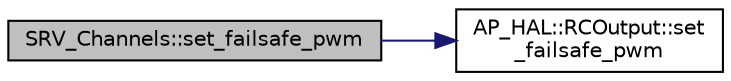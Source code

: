 digraph "SRV_Channels::set_failsafe_pwm"
{
 // INTERACTIVE_SVG=YES
  edge [fontname="Helvetica",fontsize="10",labelfontname="Helvetica",labelfontsize="10"];
  node [fontname="Helvetica",fontsize="10",shape=record];
  rankdir="LR";
  Node1 [label="SRV_Channels::set_failsafe_pwm",height=0.2,width=0.4,color="black", fillcolor="grey75", style="filled", fontcolor="black"];
  Node1 -> Node2 [color="midnightblue",fontsize="10",style="solid",fontname="Helvetica"];
  Node2 [label="AP_HAL::RCOutput::set\l_failsafe_pwm",height=0.2,width=0.4,color="black", fillcolor="white", style="filled",URL="$classAP__HAL_1_1RCOutput.html#abdfe5bfe23f5f9287677a708a2a7788f"];
}
